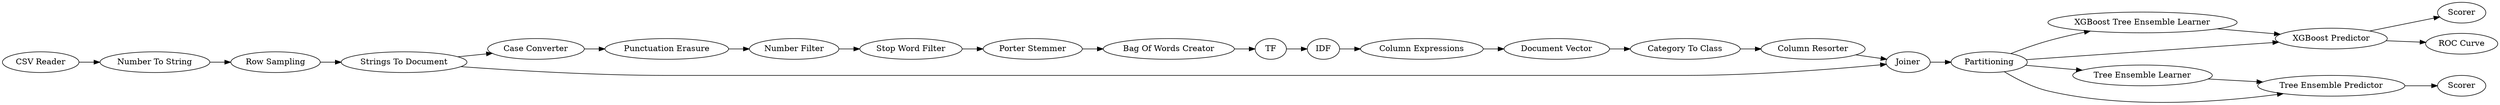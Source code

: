 digraph {
	1 [label="CSV Reader"]
	2 [label="Number To String"]
	3 [label="Strings To Document"]
	8 [label="Case Converter"]
	9 [label="Punctuation Erasure"]
	10 [label="Number Filter"]
	11 [label="Stop Word Filter"]
	12 [label="Porter Stemmer"]
	13 [label="Bag Of Words Creator"]
	14 [label=TF]
	15 [label=IDF]
	16 [label="Column Expressions"]
	17 [label="Document Vector"]
	18 [label="Category To Class"]
	19 [label=Joiner]
	20 [label="Column Resorter"]
	21 [label=Partitioning]
	22 [label="XGBoost Tree Ensemble Learner"]
	23 [label="XGBoost Predictor"]
	24 [label=Scorer]
	25 [label="Tree Ensemble Learner"]
	26 [label="Tree Ensemble Predictor"]
	27 [label=Scorer]
	28 [label="Row Sampling"]
	29 [label="ROC Curve"]
	1 -> 2
	2 -> 28
	3 -> 8
	3 -> 19
	8 -> 9
	9 -> 10
	10 -> 11
	11 -> 12
	12 -> 13
	13 -> 14
	14 -> 15
	15 -> 16
	16 -> 17
	17 -> 18
	18 -> 20
	19 -> 21
	20 -> 19
	21 -> 23
	21 -> 22
	21 -> 25
	21 -> 26
	22 -> 23
	23 -> 29
	23 -> 24
	25 -> 26
	26 -> 27
	28 -> 3
	rankdir=LR
}
